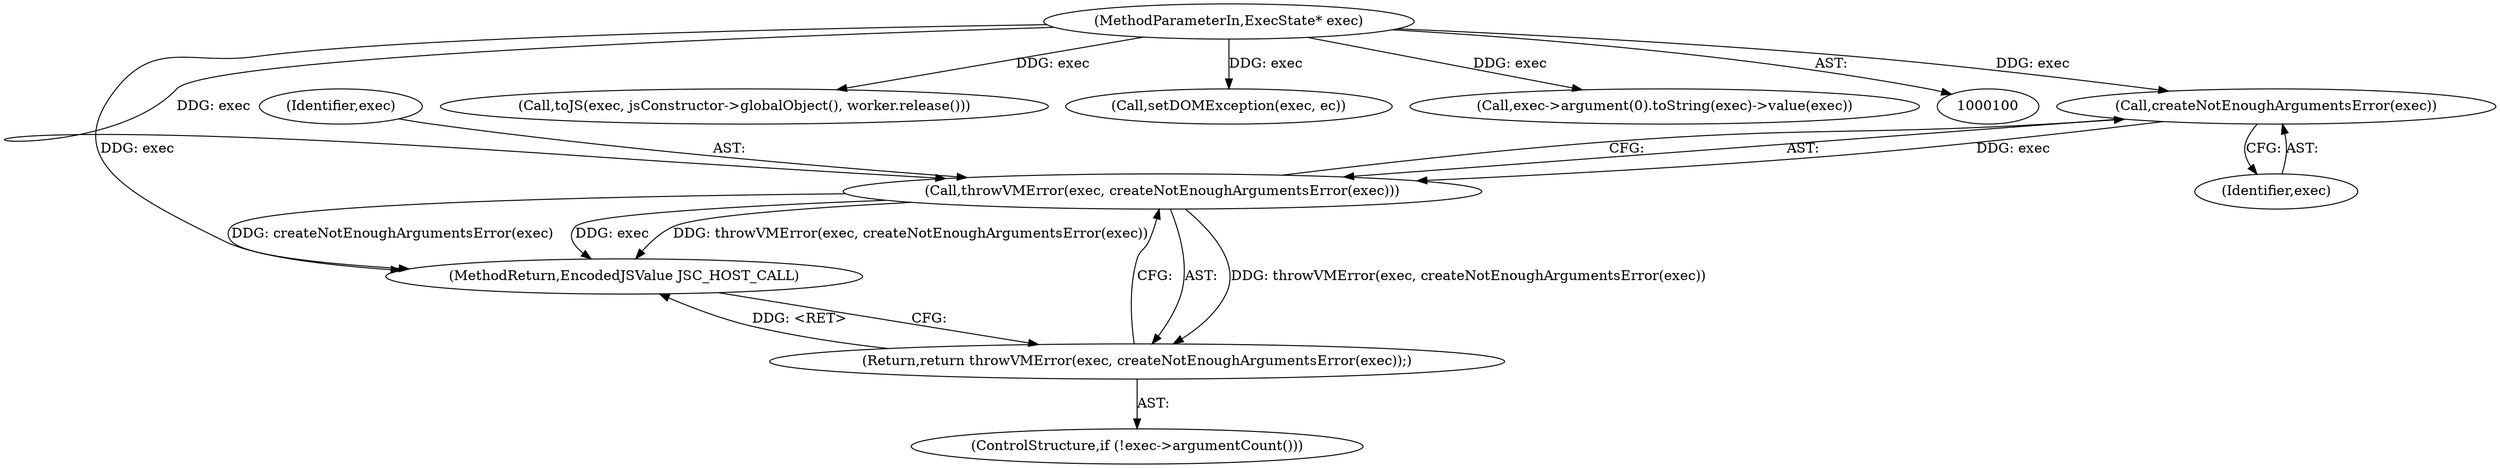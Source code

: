 digraph "0_Chrome_b944f670bb7a8a919daac497a4ea0536c954c201_7@API" {
"1000110" [label="(Call,createNotEnoughArgumentsError(exec))"];
"1000101" [label="(MethodParameterIn,ExecState* exec)"];
"1000108" [label="(Call,throwVMError(exec, createNotEnoughArgumentsError(exec)))"];
"1000107" [label="(Return,return throwVMError(exec, createNotEnoughArgumentsError(exec));)"];
"1000109" [label="(Identifier,exec)"];
"1000154" [label="(MethodReturn,EncodedJSValue JSC_HOST_CALL)"];
"1000108" [label="(Call,throwVMError(exec, createNotEnoughArgumentsError(exec)))"];
"1000150" [label="(Call,toJS(exec, jsConstructor->globalObject(), worker.release()))"];
"1000141" [label="(Call,setDOMException(exec, ec))"];
"1000111" [label="(Identifier,exec)"];
"1000104" [label="(ControlStructure,if (!exec->argumentCount()))"];
"1000110" [label="(Call,createNotEnoughArgumentsError(exec))"];
"1000115" [label="(Call,exec->argument(0).toString(exec)->value(exec))"];
"1000107" [label="(Return,return throwVMError(exec, createNotEnoughArgumentsError(exec));)"];
"1000101" [label="(MethodParameterIn,ExecState* exec)"];
"1000110" -> "1000108"  [label="AST: "];
"1000110" -> "1000111"  [label="CFG: "];
"1000111" -> "1000110"  [label="AST: "];
"1000108" -> "1000110"  [label="CFG: "];
"1000110" -> "1000108"  [label="DDG: exec"];
"1000101" -> "1000110"  [label="DDG: exec"];
"1000101" -> "1000100"  [label="AST: "];
"1000101" -> "1000154"  [label="DDG: exec"];
"1000101" -> "1000108"  [label="DDG: exec"];
"1000101" -> "1000115"  [label="DDG: exec"];
"1000101" -> "1000141"  [label="DDG: exec"];
"1000101" -> "1000150"  [label="DDG: exec"];
"1000108" -> "1000107"  [label="AST: "];
"1000109" -> "1000108"  [label="AST: "];
"1000107" -> "1000108"  [label="CFG: "];
"1000108" -> "1000154"  [label="DDG: throwVMError(exec, createNotEnoughArgumentsError(exec))"];
"1000108" -> "1000154"  [label="DDG: createNotEnoughArgumentsError(exec)"];
"1000108" -> "1000154"  [label="DDG: exec"];
"1000108" -> "1000107"  [label="DDG: throwVMError(exec, createNotEnoughArgumentsError(exec))"];
"1000107" -> "1000104"  [label="AST: "];
"1000154" -> "1000107"  [label="CFG: "];
"1000107" -> "1000154"  [label="DDG: <RET>"];
}
